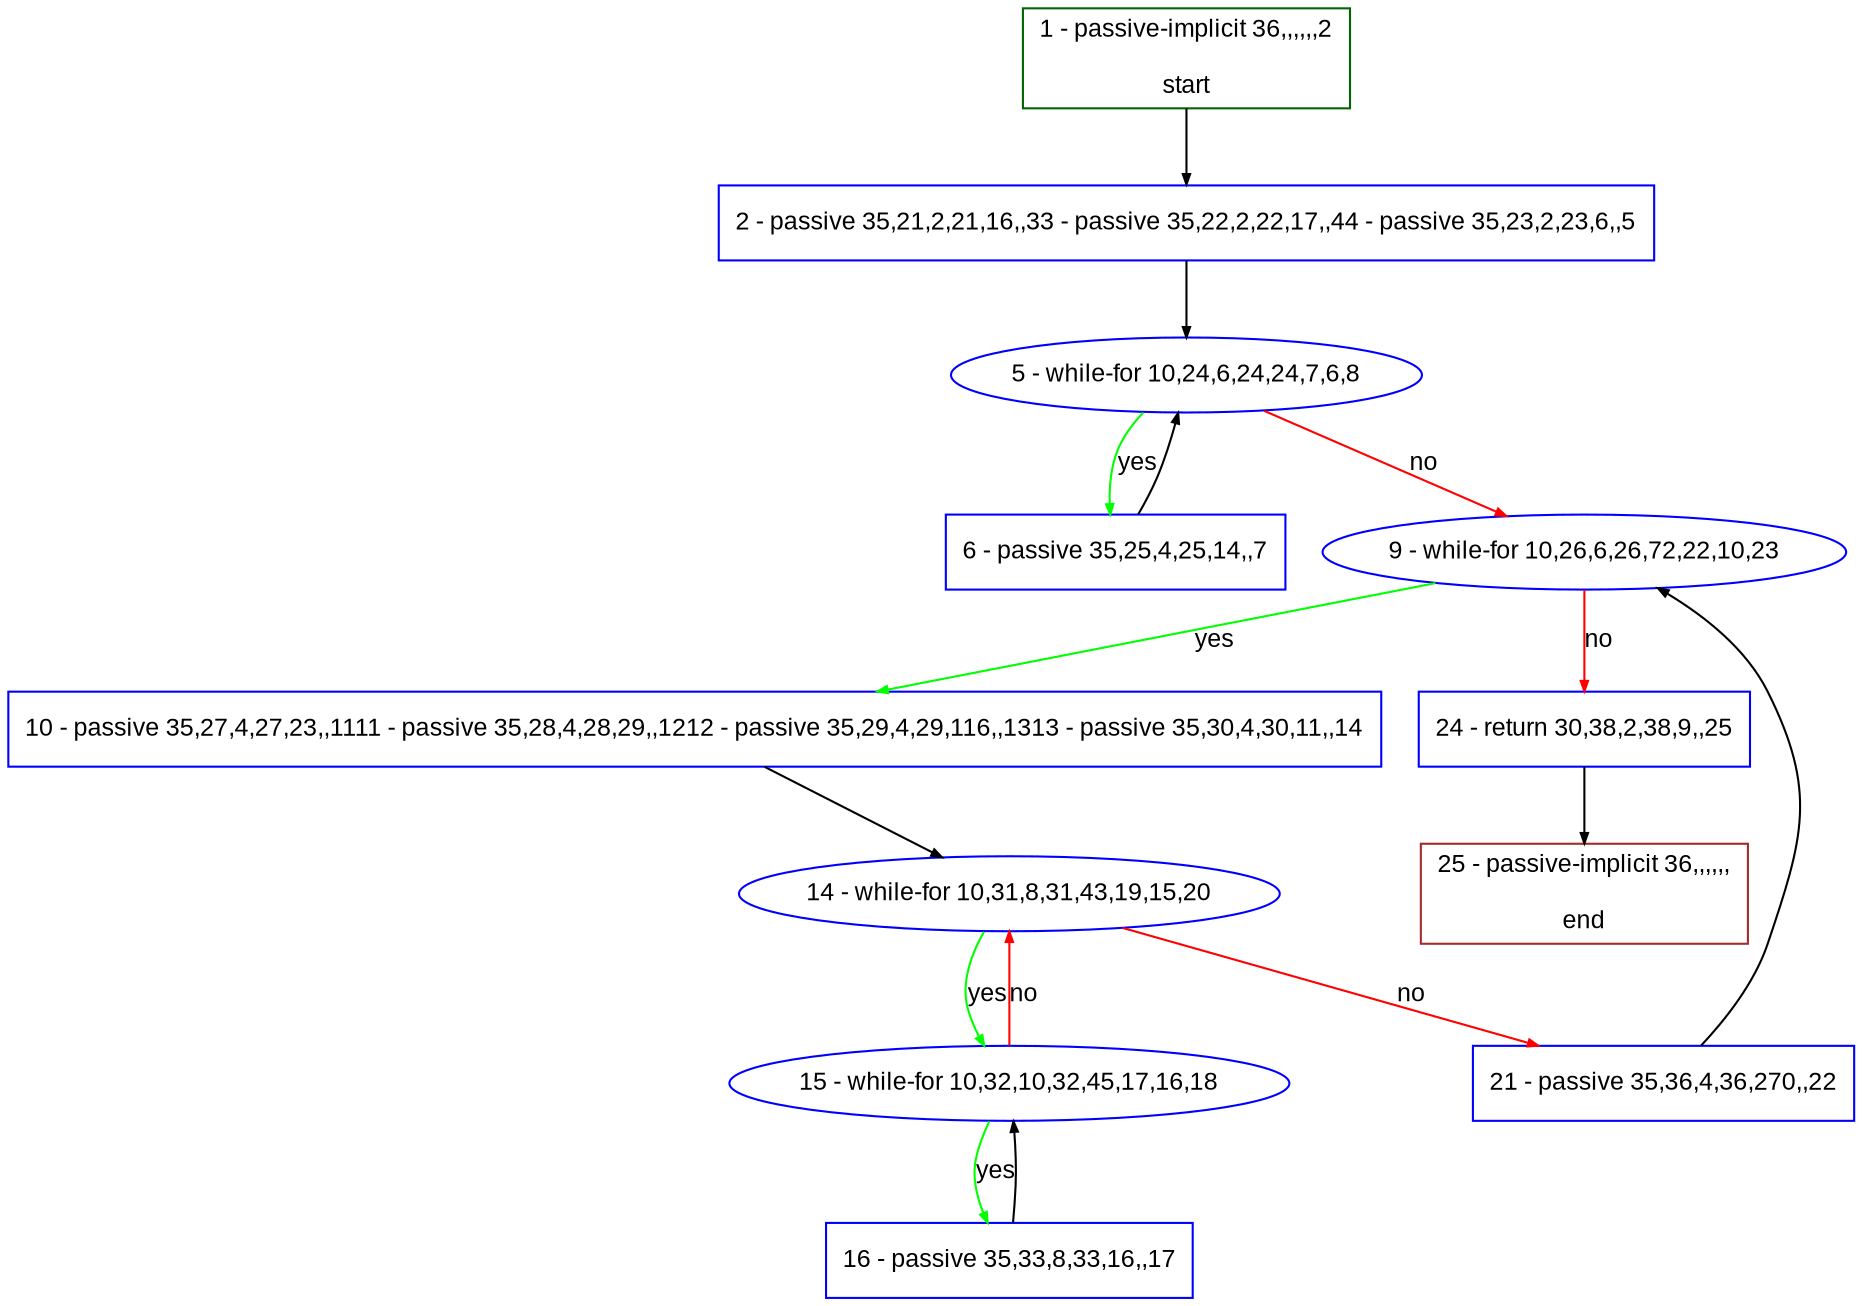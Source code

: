digraph "" {
  graph [pack="true", label="", fontsize="12", packmode="clust", fontname="Arial", fillcolor="#FFFFCC", bgcolor="white", style="rounded,filled", compound="true"];
  node [node_initialized="no", label="", color="grey", fontsize="12", fillcolor="white", fontname="Arial", style="filled", shape="rectangle", compound="true", fixedsize="false"];
  edge [fontcolor="black", arrowhead="normal", arrowtail="none", arrowsize="0.5", ltail="", label="", color="black", fontsize="12", lhead="", fontname="Arial", dir="forward", compound="true"];
  __N1 [label="2 - passive 35,21,2,21,16,,33 - passive 35,22,2,22,17,,44 - passive 35,23,2,23,6,,5", color="#0000ff", fillcolor="#ffffff", style="filled", shape="box"];
  __N2 [label="1 - passive-implicit 36,,,,,,2\n\nstart", color="#006400", fillcolor="#ffffff", style="filled", shape="box"];
  __N3 [label="5 - while-for 10,24,6,24,24,7,6,8", color="#0000ff", fillcolor="#ffffff", style="filled", shape="oval"];
  __N4 [label="6 - passive 35,25,4,25,14,,7", color="#0000ff", fillcolor="#ffffff", style="filled", shape="box"];
  __N5 [label="9 - while-for 10,26,6,26,72,22,10,23", color="#0000ff", fillcolor="#ffffff", style="filled", shape="oval"];
  __N6 [label="10 - passive 35,27,4,27,23,,1111 - passive 35,28,4,28,29,,1212 - passive 35,29,4,29,116,,1313 - passive 35,30,4,30,11,,14", color="#0000ff", fillcolor="#ffffff", style="filled", shape="box"];
  __N7 [label="24 - return 30,38,2,38,9,,25", color="#0000ff", fillcolor="#ffffff", style="filled", shape="box"];
  __N8 [label="14 - while-for 10,31,8,31,43,19,15,20", color="#0000ff", fillcolor="#ffffff", style="filled", shape="oval"];
  __N9 [label="15 - while-for 10,32,10,32,45,17,16,18", color="#0000ff", fillcolor="#ffffff", style="filled", shape="oval"];
  __N10 [label="21 - passive 35,36,4,36,270,,22", color="#0000ff", fillcolor="#ffffff", style="filled", shape="box"];
  __N11 [label="16 - passive 35,33,8,33,16,,17", color="#0000ff", fillcolor="#ffffff", style="filled", shape="box"];
  __N12 [label="25 - passive-implicit 36,,,,,,\n\nend", color="#a52a2a", fillcolor="#ffffff", style="filled", shape="box"];
  __N2 -> __N1 [arrowhead="normal", arrowtail="none", color="#000000", label="", dir="forward"];
  __N1 -> __N3 [arrowhead="normal", arrowtail="none", color="#000000", label="", dir="forward"];
  __N3 -> __N4 [arrowhead="normal", arrowtail="none", color="#00ff00", label="yes", dir="forward"];
  __N4 -> __N3 [arrowhead="normal", arrowtail="none", color="#000000", label="", dir="forward"];
  __N3 -> __N5 [arrowhead="normal", arrowtail="none", color="#ff0000", label="no", dir="forward"];
  __N5 -> __N6 [arrowhead="normal", arrowtail="none", color="#00ff00", label="yes", dir="forward"];
  __N5 -> __N7 [arrowhead="normal", arrowtail="none", color="#ff0000", label="no", dir="forward"];
  __N6 -> __N8 [arrowhead="normal", arrowtail="none", color="#000000", label="", dir="forward"];
  __N8 -> __N9 [arrowhead="normal", arrowtail="none", color="#00ff00", label="yes", dir="forward"];
  __N9 -> __N8 [arrowhead="normal", arrowtail="none", color="#ff0000", label="no", dir="forward"];
  __N8 -> __N10 [arrowhead="normal", arrowtail="none", color="#ff0000", label="no", dir="forward"];
  __N9 -> __N11 [arrowhead="normal", arrowtail="none", color="#00ff00", label="yes", dir="forward"];
  __N11 -> __N9 [arrowhead="normal", arrowtail="none", color="#000000", label="", dir="forward"];
  __N10 -> __N5 [arrowhead="normal", arrowtail="none", color="#000000", label="", dir="forward"];
  __N7 -> __N12 [arrowhead="normal", arrowtail="none", color="#000000", label="", dir="forward"];
}

